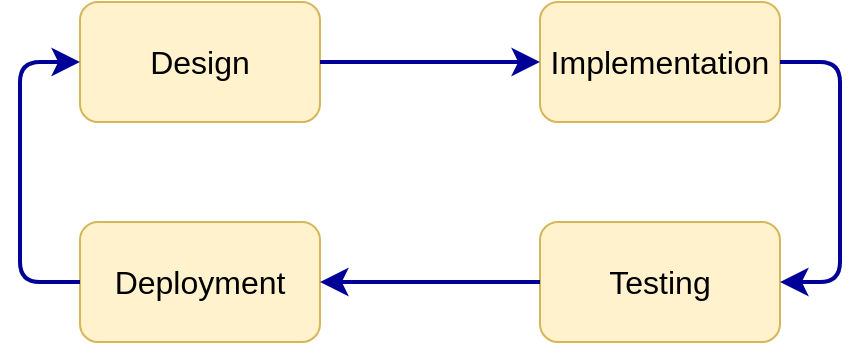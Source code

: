 <mxfile version="22.0.3" type="device">
  <diagram name="Page-1" id="xZpTgm2rJNDox7BOA6B7">
    <mxGraphModel dx="1194" dy="747" grid="1" gridSize="10" guides="1" tooltips="1" connect="1" arrows="1" fold="1" page="1" pageScale="1" pageWidth="1169" pageHeight="827" math="0" shadow="0">
      <root>
        <mxCell id="0" />
        <mxCell id="1" parent="0" />
        <mxCell id="he5t7FkTS0MxKIk6N5vH-1" value="Design" style="rounded=1;whiteSpace=wrap;html=1;fontSize=16;fillColor=#fff2cc;strokeColor=#d6b656;" vertex="1" parent="1">
          <mxGeometry x="310" y="170" width="120" height="60" as="geometry" />
        </mxCell>
        <mxCell id="he5t7FkTS0MxKIk6N5vH-2" value="Implementation" style="rounded=1;whiteSpace=wrap;html=1;fontSize=16;fillColor=#fff2cc;strokeColor=#d6b656;" vertex="1" parent="1">
          <mxGeometry x="540" y="170" width="120" height="60" as="geometry" />
        </mxCell>
        <mxCell id="he5t7FkTS0MxKIk6N5vH-3" value="Testing" style="rounded=1;whiteSpace=wrap;html=1;fontSize=16;fillColor=#fff2cc;strokeColor=#d6b656;" vertex="1" parent="1">
          <mxGeometry x="540" y="280" width="120" height="60" as="geometry" />
        </mxCell>
        <mxCell id="he5t7FkTS0MxKIk6N5vH-4" value="Deployment" style="rounded=1;whiteSpace=wrap;html=1;fontSize=16;fillColor=#fff2cc;strokeColor=#d6b656;" vertex="1" parent="1">
          <mxGeometry x="310" y="280" width="120" height="60" as="geometry" />
        </mxCell>
        <mxCell id="he5t7FkTS0MxKIk6N5vH-5" value="" style="endArrow=classic;html=1;rounded=1;fontSize=12;startSize=8;endSize=8;exitX=1;exitY=0.5;exitDx=0;exitDy=0;entryX=0;entryY=0.5;entryDx=0;entryDy=0;strokeWidth=2;strokeColor=#000099;" edge="1" parent="1" source="he5t7FkTS0MxKIk6N5vH-1" target="he5t7FkTS0MxKIk6N5vH-2">
          <mxGeometry width="50" height="50" relative="1" as="geometry">
            <mxPoint x="570" y="270" as="sourcePoint" />
            <mxPoint x="620" y="220" as="targetPoint" />
          </mxGeometry>
        </mxCell>
        <mxCell id="he5t7FkTS0MxKIk6N5vH-6" value="" style="endArrow=classic;html=1;rounded=1;fontSize=12;startSize=8;endSize=8;exitX=1;exitY=0.5;exitDx=0;exitDy=0;entryX=1;entryY=0.5;entryDx=0;entryDy=0;strokeWidth=2;strokeColor=#000099;" edge="1" parent="1" source="he5t7FkTS0MxKIk6N5vH-2" target="he5t7FkTS0MxKIk6N5vH-3">
          <mxGeometry width="50" height="50" relative="1" as="geometry">
            <mxPoint x="440" y="210" as="sourcePoint" />
            <mxPoint x="550" y="210" as="targetPoint" />
            <Array as="points">
              <mxPoint x="690" y="200" />
              <mxPoint x="690" y="310" />
            </Array>
          </mxGeometry>
        </mxCell>
        <mxCell id="he5t7FkTS0MxKIk6N5vH-7" value="" style="endArrow=classic;html=1;rounded=1;fontSize=12;startSize=8;endSize=8;exitX=0;exitY=0.5;exitDx=0;exitDy=0;entryX=1;entryY=0.5;entryDx=0;entryDy=0;strokeWidth=2;strokeColor=#000099;" edge="1" parent="1" source="he5t7FkTS0MxKIk6N5vH-3" target="he5t7FkTS0MxKIk6N5vH-4">
          <mxGeometry width="50" height="50" relative="1" as="geometry">
            <mxPoint x="440" y="210" as="sourcePoint" />
            <mxPoint x="550" y="210" as="targetPoint" />
          </mxGeometry>
        </mxCell>
        <mxCell id="he5t7FkTS0MxKIk6N5vH-8" value="" style="endArrow=classic;html=1;rounded=1;fontSize=12;startSize=8;endSize=8;exitX=0;exitY=0.5;exitDx=0;exitDy=0;entryX=0;entryY=0.5;entryDx=0;entryDy=0;strokeWidth=2;strokeColor=#000099;" edge="1" parent="1" source="he5t7FkTS0MxKIk6N5vH-4" target="he5t7FkTS0MxKIk6N5vH-1">
          <mxGeometry width="50" height="50" relative="1" as="geometry">
            <mxPoint x="550" y="320" as="sourcePoint" />
            <mxPoint x="440" y="320" as="targetPoint" />
            <Array as="points">
              <mxPoint x="280" y="310" />
              <mxPoint x="280" y="200" />
            </Array>
          </mxGeometry>
        </mxCell>
      </root>
    </mxGraphModel>
  </diagram>
</mxfile>
